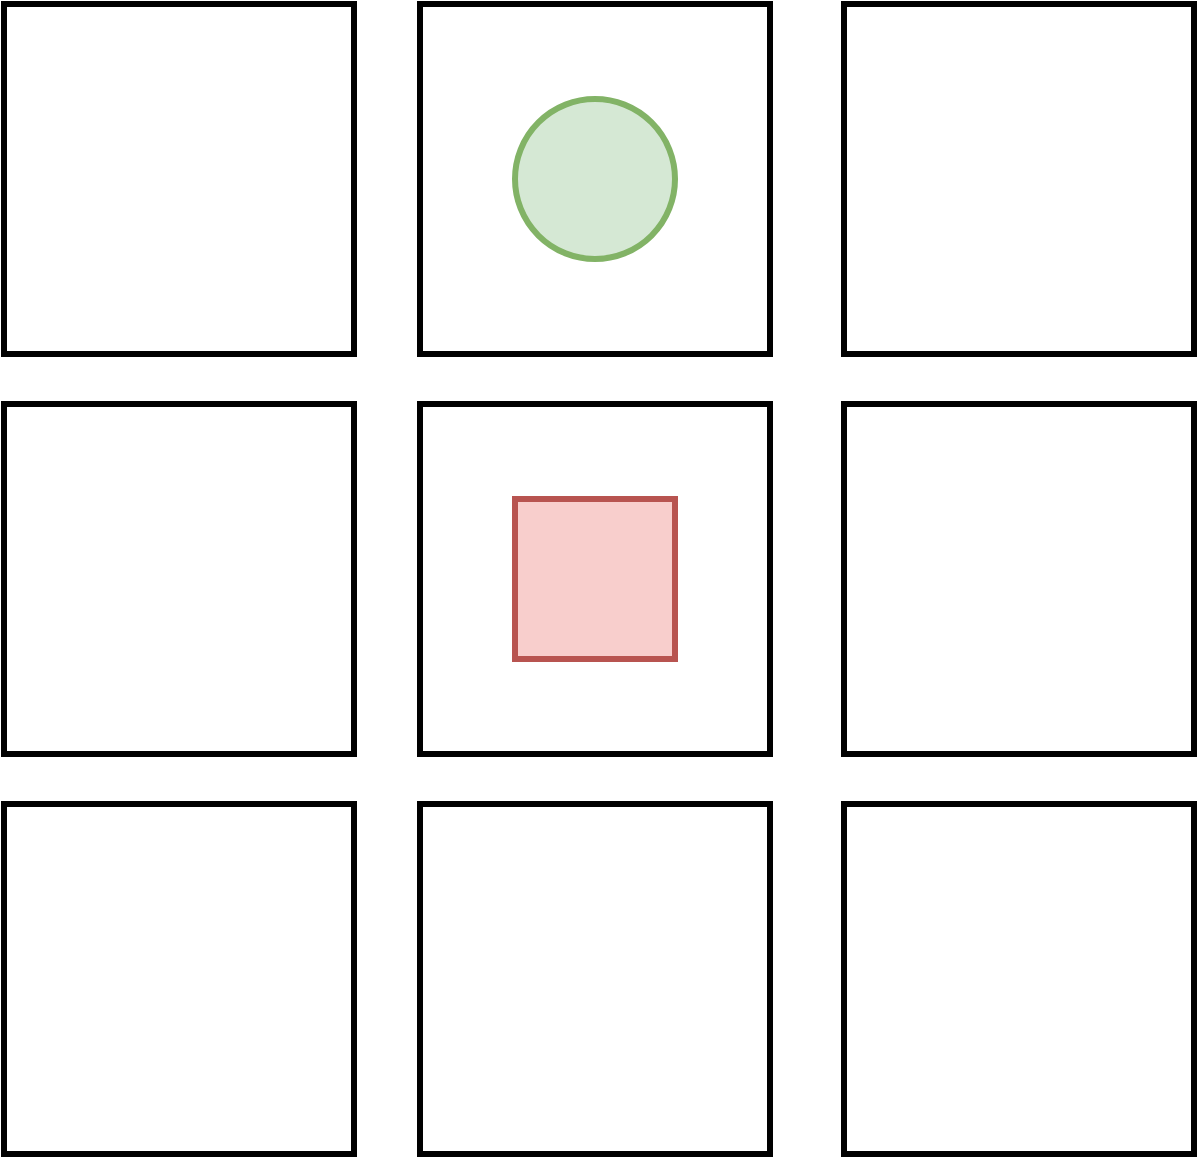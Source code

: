 <mxfile version="16.6.3" type="github">
  <diagram id="oSBv7I8WQN_I8xE74gAm" name="Page-1">
    <mxGraphModel dx="1426" dy="714" grid="1" gridSize="10" guides="1" tooltips="1" connect="1" arrows="1" fold="1" page="1" pageScale="1" pageWidth="850" pageHeight="1100" math="0" shadow="0">
      <root>
        <mxCell id="0" />
        <mxCell id="1" parent="0" />
        <mxCell id="MwTU6Ee-RyGC1BdbysCh-8" value="" style="whiteSpace=wrap;html=1;aspect=fixed;strokeWidth=3;" vertex="1" parent="1">
          <mxGeometry x="338" y="720" width="175" height="175" as="geometry" />
        </mxCell>
        <mxCell id="MwTU6Ee-RyGC1BdbysCh-10" value="" style="whiteSpace=wrap;html=1;aspect=fixed;strokeWidth=3;" vertex="1" parent="1">
          <mxGeometry x="550" y="720" width="175" height="175" as="geometry" />
        </mxCell>
        <mxCell id="MwTU6Ee-RyGC1BdbysCh-11" value="" style="whiteSpace=wrap;html=1;aspect=fixed;strokeWidth=3;" vertex="1" parent="1">
          <mxGeometry x="130" y="720" width="175" height="175" as="geometry" />
        </mxCell>
        <mxCell id="MwTU6Ee-RyGC1BdbysCh-12" value="" style="whiteSpace=wrap;html=1;aspect=fixed;strokeWidth=3;" vertex="1" parent="1">
          <mxGeometry x="130" y="520" width="175" height="175" as="geometry" />
        </mxCell>
        <mxCell id="MwTU6Ee-RyGC1BdbysCh-13" value="" style="whiteSpace=wrap;html=1;aspect=fixed;strokeWidth=3;" vertex="1" parent="1">
          <mxGeometry x="338" y="520" width="175" height="175" as="geometry" />
        </mxCell>
        <mxCell id="MwTU6Ee-RyGC1BdbysCh-14" value="" style="whiteSpace=wrap;html=1;aspect=fixed;strokeWidth=3;" vertex="1" parent="1">
          <mxGeometry x="550" y="520" width="175" height="175" as="geometry" />
        </mxCell>
        <mxCell id="MwTU6Ee-RyGC1BdbysCh-15" value="" style="whiteSpace=wrap;html=1;aspect=fixed;strokeWidth=3;" vertex="1" parent="1">
          <mxGeometry x="338" y="320" width="175" height="175" as="geometry" />
        </mxCell>
        <mxCell id="MwTU6Ee-RyGC1BdbysCh-16" value="" style="whiteSpace=wrap;html=1;aspect=fixed;strokeWidth=3;" vertex="1" parent="1">
          <mxGeometry x="130" y="320" width="175" height="175" as="geometry" />
        </mxCell>
        <mxCell id="MwTU6Ee-RyGC1BdbysCh-17" value="" style="whiteSpace=wrap;html=1;aspect=fixed;strokeWidth=3;" vertex="1" parent="1">
          <mxGeometry x="550" y="320" width="175" height="175" as="geometry" />
        </mxCell>
        <mxCell id="MwTU6Ee-RyGC1BdbysCh-18" value="" style="shape=image;html=1;verticalAlign=top;verticalLabelPosition=bottom;labelBackgroundColor=#ffffff;imageAspect=0;aspect=fixed;image=https://cdn1.iconfinder.com/data/icons/unicons-line-vol-5/24/robot-128.png;strokeWidth=3;" vertex="1" parent="1">
          <mxGeometry x="573.5" y="743.5" width="128" height="128" as="geometry" />
        </mxCell>
        <mxCell id="MwTU6Ee-RyGC1BdbysCh-19" value="" style="ellipse;whiteSpace=wrap;html=1;aspect=fixed;strokeWidth=3;fillColor=#d5e8d4;strokeColor=#82b366;" vertex="1" parent="1">
          <mxGeometry x="385.5" y="367.5" width="80" height="80" as="geometry" />
        </mxCell>
        <mxCell id="MwTU6Ee-RyGC1BdbysCh-20" value="" style="shape=image;html=1;verticalAlign=top;verticalLabelPosition=bottom;labelBackgroundColor=#ffffff;imageAspect=0;aspect=fixed;image=https://cdn2.iconfinder.com/data/icons/nasty/60/trash_waste-128.png;strokeWidth=3;" vertex="1" parent="1">
          <mxGeometry x="589.25" y="559.25" width="96.5" height="96.5" as="geometry" />
        </mxCell>
        <mxCell id="MwTU6Ee-RyGC1BdbysCh-21" value="" style="shape=image;html=1;verticalAlign=top;verticalLabelPosition=bottom;labelBackgroundColor=#ffffff;imageAspect=0;aspect=fixed;image=https://cdn2.iconfinder.com/data/icons/nasty/60/trash_waste-128.png;strokeWidth=3;" vertex="1" parent="1">
          <mxGeometry x="589.25" y="359.25" width="96.5" height="96.5" as="geometry" />
        </mxCell>
        <mxCell id="MwTU6Ee-RyGC1BdbysCh-22" value="" style="whiteSpace=wrap;html=1;aspect=fixed;strokeWidth=3;fillColor=#f8cecc;strokeColor=#b85450;" vertex="1" parent="1">
          <mxGeometry x="385.5" y="567.5" width="80" height="80" as="geometry" />
        </mxCell>
      </root>
    </mxGraphModel>
  </diagram>
</mxfile>
